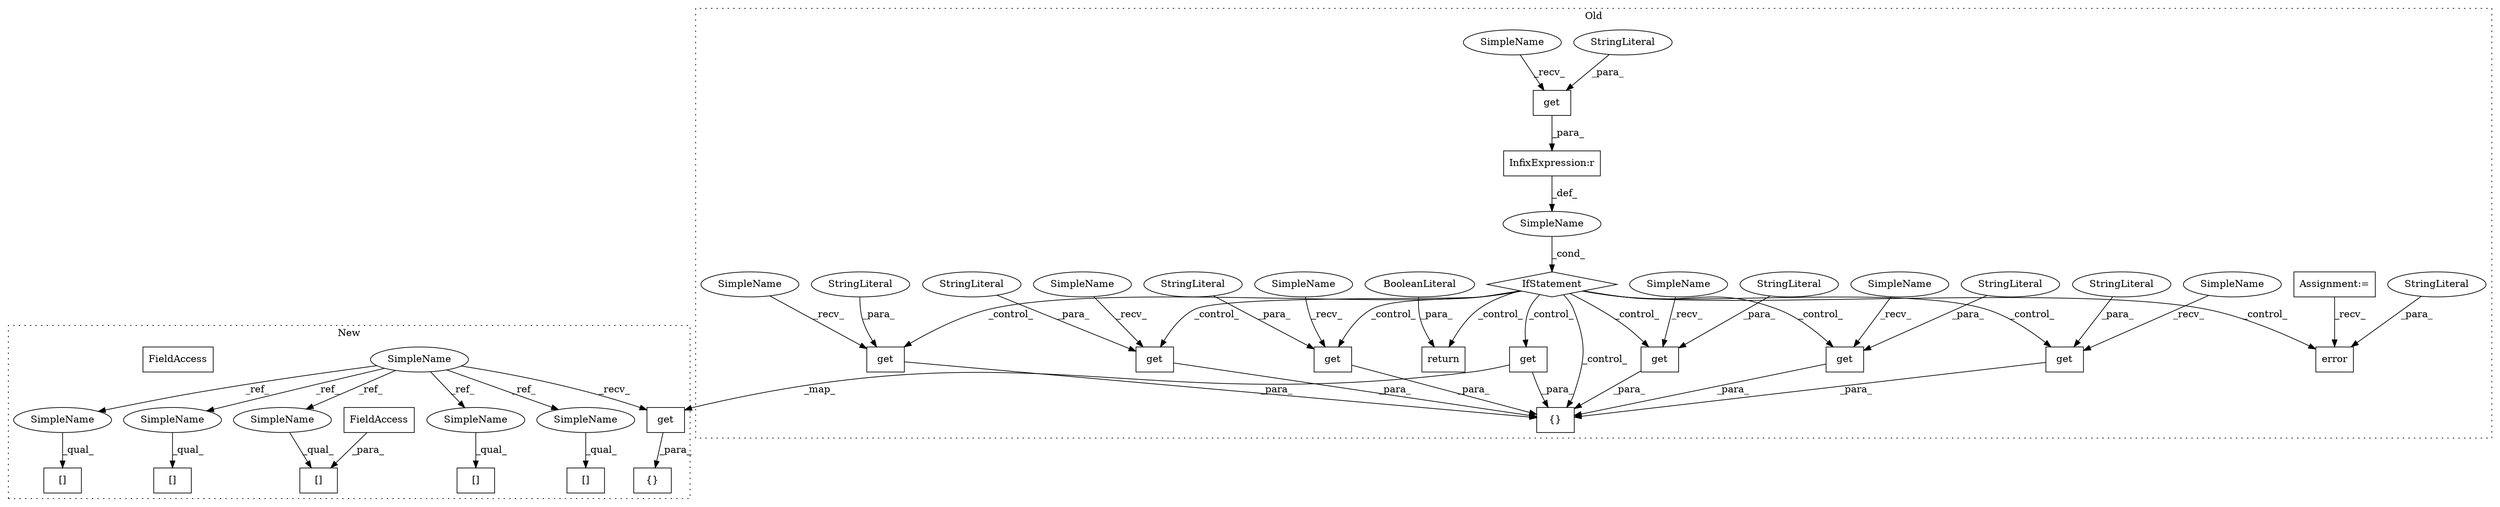 digraph G {
subgraph cluster0 {
1 [label="error" a="32" s="1062,1110" l="6,1" shape="box"];
3 [label="StringLiteral" a="45" s="1068" l="42" shape="ellipse"];
4 [label="IfStatement" a="25" s="871,908" l="4,2" shape="diamond"];
5 [label="SimpleName" a="42" s="" l="" shape="ellipse"];
6 [label="return" a="41" s="981" l="7" shape="box"];
7 [label="BooleanLiteral" a="9" s="988" l="5" shape="ellipse"];
8 [label="InfixExpression:r" a="27" s="900" l="4" shape="box"];
9 [label="get" a="32" s="882,899" l="4,1" shape="box"];
10 [label="{}" a="4" s="1164,1479" l="1,1" shape="box"];
11 [label="StringLiteral" a="45" s="886" l="13" shape="ellipse"];
15 [label="get" a="32" s="1411,1458" l="4,1" shape="box"];
17 [label="StringLiteral" a="45" s="1415" l="18" shape="ellipse"];
18 [label="get" a="32" s="1245,1264" l="4,1" shape="box"];
19 [label="StringLiteral" a="45" s="1249" l="15" shape="ellipse"];
20 [label="get" a="32" s="1273,1294" l="4,1" shape="box"];
21 [label="StringLiteral" a="45" s="1277" l="5" shape="ellipse"];
22 [label="Assignment:=" a="7" s="842" l="7" shape="box"];
23 [label="get" a="32" s="1219,1236" l="4,1" shape="box"];
24 [label="StringLiteral" a="45" s="1223" l="13" shape="ellipse"];
25 [label="get" a="32" s="1355,1402" l="4,1" shape="box"];
26 [label="StringLiteral" a="45" s="1359" l="18" shape="ellipse"];
27 [label="get" a="32" s="1303,1346" l="4,1" shape="box"];
28 [label="StringLiteral" a="45" s="1307" l="16" shape="ellipse"];
30 [label="get" a="32" s="1467,1477" l="4,1" shape="box"];
40 [label="SimpleName" a="42" s="1266" l="6" shape="ellipse"];
41 [label="SimpleName" a="42" s="1296" l="6" shape="ellipse"];
42 [label="SimpleName" a="42" s="875" l="6" shape="ellipse"];
43 [label="SimpleName" a="42" s="1348" l="6" shape="ellipse"];
44 [label="SimpleName" a="42" s="1238" l="6" shape="ellipse"];
45 [label="SimpleName" a="42" s="1404" l="6" shape="ellipse"];
46 [label="SimpleName" a="42" s="1212" l="6" shape="ellipse"];
label = "Old";
style="dotted";
}
subgraph cluster1 {
2 [label="[]" a="2" s="2018,2043" l="7,1" shape="box"];
12 [label="SimpleName" a="42" s="1926" l="6" shape="ellipse"];
13 [label="[]" a="2" s="2045,2090" l="7,1" shape="box"];
14 [label="FieldAccess" a="22" s="2052" l="38" shape="box"];
16 [label="[]" a="2" s="1993,2016" l="7,1" shape="box"];
29 [label="get" a="32" s="2187,2197" l="4,1" shape="box"];
31 [label="[]" a="2" s="2120,2148" l="7,1" shape="box"];
32 [label="{}" a="4" s="1959,2199" l="1,1" shape="box"];
33 [label="[]" a="2" s="2092,2118" l="7,1" shape="box"];
34 [label="SimpleName" a="42" s="1993" l="6" shape="ellipse"];
35 [label="SimpleName" a="42" s="2018" l="6" shape="ellipse"];
36 [label="SimpleName" a="42" s="2120" l="6" shape="ellipse"];
37 [label="SimpleName" a="42" s="2045" l="6" shape="ellipse"];
38 [label="SimpleName" a="42" s="2092" l="6" shape="ellipse"];
39 [label="FieldAccess" a="22" s="2052" l="38" shape="box"];
label = "New";
style="dotted";
}
3 -> 1 [label="_para_"];
4 -> 27 [label="_control_"];
4 -> 15 [label="_control_"];
4 -> 1 [label="_control_"];
4 -> 18 [label="_control_"];
4 -> 30 [label="_control_"];
4 -> 6 [label="_control_"];
4 -> 20 [label="_control_"];
4 -> 10 [label="_control_"];
4 -> 23 [label="_control_"];
4 -> 25 [label="_control_"];
5 -> 4 [label="_cond_"];
7 -> 6 [label="_para_"];
8 -> 5 [label="_def_"];
9 -> 8 [label="_para_"];
11 -> 9 [label="_para_"];
12 -> 29 [label="_recv_"];
12 -> 34 [label="_ref_"];
12 -> 37 [label="_ref_"];
12 -> 38 [label="_ref_"];
12 -> 36 [label="_ref_"];
12 -> 35 [label="_ref_"];
15 -> 10 [label="_para_"];
17 -> 15 [label="_para_"];
18 -> 10 [label="_para_"];
19 -> 18 [label="_para_"];
20 -> 10 [label="_para_"];
21 -> 20 [label="_para_"];
22 -> 1 [label="_recv_"];
23 -> 10 [label="_para_"];
24 -> 23 [label="_para_"];
25 -> 10 [label="_para_"];
26 -> 25 [label="_para_"];
27 -> 10 [label="_para_"];
28 -> 27 [label="_para_"];
29 -> 32 [label="_para_"];
30 -> 10 [label="_para_"];
30 -> 29 [label="_map_"];
34 -> 16 [label="_qual_"];
35 -> 2 [label="_qual_"];
36 -> 31 [label="_qual_"];
37 -> 13 [label="_qual_"];
38 -> 33 [label="_qual_"];
39 -> 13 [label="_para_"];
40 -> 20 [label="_recv_"];
41 -> 27 [label="_recv_"];
42 -> 9 [label="_recv_"];
43 -> 25 [label="_recv_"];
44 -> 18 [label="_recv_"];
45 -> 15 [label="_recv_"];
46 -> 23 [label="_recv_"];
}